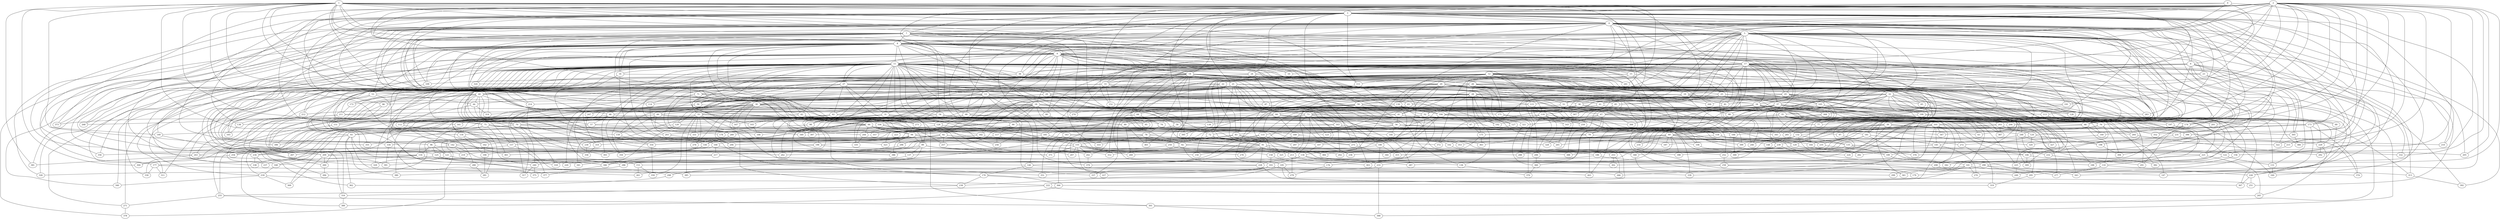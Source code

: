 strict graph "barabasi_albert_graph(400,3)" {
0;
1;
2;
3;
4;
5;
6;
7;
8;
9;
10;
11;
12;
13;
14;
15;
16;
17;
18;
19;
20;
21;
22;
23;
24;
25;
26;
27;
28;
29;
30;
31;
32;
33;
34;
35;
36;
37;
38;
39;
40;
41;
42;
43;
44;
45;
46;
47;
48;
49;
50;
51;
52;
53;
54;
55;
56;
57;
58;
59;
60;
61;
62;
63;
64;
65;
66;
67;
68;
69;
70;
71;
72;
73;
74;
75;
76;
77;
78;
79;
80;
81;
82;
83;
84;
85;
86;
87;
88;
89;
90;
91;
92;
93;
94;
95;
96;
97;
98;
99;
100;
101;
102;
103;
104;
105;
106;
107;
108;
109;
110;
111;
112;
113;
114;
115;
116;
117;
118;
119;
120;
121;
122;
123;
124;
125;
126;
127;
128;
129;
130;
131;
132;
133;
134;
135;
136;
137;
138;
139;
140;
141;
142;
143;
144;
145;
146;
147;
148;
149;
150;
151;
152;
153;
154;
155;
156;
157;
158;
159;
160;
161;
162;
163;
164;
165;
166;
167;
168;
169;
170;
171;
172;
173;
174;
175;
176;
177;
178;
179;
180;
181;
182;
183;
184;
185;
186;
187;
188;
189;
190;
191;
192;
193;
194;
195;
196;
197;
198;
199;
200;
201;
202;
203;
204;
205;
206;
207;
208;
209;
210;
211;
212;
213;
214;
215;
216;
217;
218;
219;
220;
221;
222;
223;
224;
225;
226;
227;
228;
229;
230;
231;
232;
233;
234;
235;
236;
237;
238;
239;
240;
241;
242;
243;
244;
245;
246;
247;
248;
249;
250;
251;
252;
253;
254;
255;
256;
257;
258;
259;
260;
261;
262;
263;
264;
265;
266;
267;
268;
269;
270;
271;
272;
273;
274;
275;
276;
277;
278;
279;
280;
281;
282;
283;
284;
285;
286;
287;
288;
289;
290;
291;
292;
293;
294;
295;
296;
297;
298;
299;
300;
301;
302;
303;
304;
305;
306;
307;
308;
309;
310;
311;
312;
313;
314;
315;
316;
317;
318;
319;
320;
321;
322;
323;
324;
325;
326;
327;
328;
329;
330;
331;
332;
333;
334;
335;
336;
337;
338;
339;
340;
341;
342;
343;
344;
345;
346;
347;
348;
349;
350;
351;
352;
353;
354;
355;
356;
357;
358;
359;
360;
361;
362;
363;
364;
365;
366;
367;
368;
369;
370;
371;
372;
373;
374;
375;
376;
377;
378;
379;
380;
381;
382;
383;
384;
385;
386;
387;
388;
389;
390;
391;
392;
393;
394;
395;
396;
397;
398;
399;
0 -- 152  [is_available=True, prob="0.17208995743"];
0 -- 249  [is_available=True, prob="1.0"];
0 -- 34  [is_available=True, prob="0.935982771564"];
0 -- 3  [is_available=True, prob="0.68753720788"];
0 -- 5  [is_available=True, prob="0.469074907214"];
1 -- 257  [is_available=True, prob="0.825281501872"];
1 -- 3  [is_available=True, prob="0.964023446404"];
1 -- 4  [is_available=True, prob="0.151910735328"];
1 -- 6  [is_available=True, prob="0.970297476714"];
1 -- 7  [is_available=True, prob="1.0"];
1 -- 9  [is_available=True, prob="1.0"];
1 -- 15  [is_available=True, prob="0.388757342548"];
1 -- 18  [is_available=True, prob="1.0"];
1 -- 26  [is_available=True, prob="0.755261844299"];
1 -- 40  [is_available=True, prob="0.265394388632"];
1 -- 299  [is_available=True, prob="0.649748412094"];
1 -- 304  [is_available=True, prob="0.978706444733"];
1 -- 52  [is_available=True, prob="0.84973217112"];
1 -- 381  [is_available=True, prob="0.914072211404"];
1 -- 180  [is_available=True, prob="0.868736164482"];
1 -- 59  [is_available=True, prob="1.0"];
1 -- 70  [is_available=True, prob="0.0477997224891"];
1 -- 207  [is_available=True, prob="1.0"];
1 -- 80  [is_available=True, prob="0.48717246477"];
1 -- 88  [is_available=True, prob="0.668817009219"];
1 -- 217  [is_available=True, prob="0.317453458623"];
1 -- 219  [is_available=True, prob="0.40671591428"];
1 -- 111  [is_available=True, prob="0.368855801979"];
1 -- 114  [is_available=True, prob="0.0705443802317"];
1 -- 119  [is_available=True, prob="0.701544459905"];
1 -- 125  [is_available=True, prob="1.0"];
2 -- 256  [is_available=True, prob="0.691596320354"];
2 -- 3  [is_available=True, prob="0.660692276899"];
2 -- 4  [is_available=True, prob="0.470320842229"];
2 -- 396  [is_available=True, prob="0.629539905592"];
2 -- 13  [is_available=True, prob="0.731176748746"];
2 -- 17  [is_available=True, prob="1.0"];
2 -- 19  [is_available=True, prob="0.563449587234"];
2 -- 20  [is_available=True, prob="0.187672977433"];
2 -- 21  [is_available=True, prob="1.0"];
2 -- 39  [is_available=True, prob="0.425112720272"];
2 -- 173  [is_available=True, prob="0.211323130149"];
2 -- 54  [is_available=True, prob="0.793128020472"];
2 -- 189  [is_available=True, prob="1.0"];
2 -- 191  [is_available=True, prob="0.0675018368518"];
2 -- 66  [is_available=True, prob="0.171865450602"];
2 -- 203  [is_available=True, prob="0.642770699478"];
2 -- 328  [is_available=True, prob="0.246286715702"];
2 -- 201  [is_available=True, prob="0.717233446888"];
2 -- 75  [is_available=True, prob="0.178870720098"];
2 -- 204  [is_available=True, prob="0.980512853981"];
2 -- 205  [is_available=True, prob="1.0"];
2 -- 141  [is_available=True, prob="0.242124990189"];
2 -- 376  [is_available=True, prob="1.0"];
2 -- 215  [is_available=True, prob="0.462058315965"];
2 -- 91  [is_available=True, prob="1.0"];
2 -- 273  [is_available=True, prob="0.379242785427"];
2 -- 105  [is_available=True, prob="0.453382903421"];
2 -- 366  [is_available=True, prob="0.102711930266"];
2 -- 115  [is_available=True, prob="0.175222261188"];
2 -- 372  [is_available=True, prob="0.879401652693"];
2 -- 332  [is_available=True, prob="0.304486998038"];
2 -- 149  [is_available=True, prob="0.276969929704"];
3 -- 4  [is_available=True, prob="0.964018926394"];
3 -- 5  [is_available=True, prob="0.0229429572669"];
3 -- 6  [is_available=True, prob="0.763442467481"];
3 -- 7  [is_available=True, prob="0.622898116423"];
3 -- 138  [is_available=True, prob="0.155858910391"];
3 -- 14  [is_available=True, prob="0.470030839446"];
3 -- 275  [is_available=True, prob="1.0"];
3 -- 24  [is_available=True, prob="0.00603071328026"];
3 -- 283  [is_available=True, prob="0.599034214433"];
3 -- 156  [is_available=True, prob="1.0"];
3 -- 30  [is_available=True, prob="0.745417835117"];
3 -- 33  [is_available=True, prob="1.0"];
3 -- 36  [is_available=True, prob="0.250398360441"];
3 -- 44  [is_available=True, prob="0.649717040825"];
3 -- 174  [is_available=True, prob="0.603401225356"];
3 -- 48  [is_available=True, prob="0.815599266402"];
3 -- 181  [is_available=True, prob="0.879560308331"];
3 -- 322  [is_available=True, prob="0.148781514113"];
3 -- 68  [is_available=True, prob="1.0"];
3 -- 71  [is_available=True, prob="0.864025828332"];
3 -- 77  [is_available=True, prob="1.0"];
3 -- 206  [is_available=True, prob="0.250694991021"];
3 -- 337  [is_available=True, prob="0.632416845096"];
3 -- 210  [is_available=True, prob="0.468073700453"];
3 -- 85  [is_available=True, prob="0.566729591605"];
3 -- 86  [is_available=True, prob="0.645570957737"];
3 -- 215  [is_available=True, prob="0.404523078998"];
3 -- 355  [is_available=True, prob="1.0"];
3 -- 101  [is_available=True, prob="1.0"];
3 -- 231  [is_available=True, prob="1.0"];
3 -- 234  [is_available=True, prob="0.303931036398"];
3 -- 111  [is_available=True, prob="0.0019483249901"];
3 -- 373  [is_available=True, prob="1.0"];
3 -- 122  [is_available=True, prob="1.0"];
3 -- 379  [is_available=True, prob="1.0"];
3 -- 124  [is_available=True, prob="0.343270913683"];
4 -- 5  [is_available=True, prob="1.0"];
4 -- 6  [is_available=True, prob="0.45306977473"];
4 -- 7  [is_available=True, prob="0.404887074194"];
4 -- 8  [is_available=True, prob="1.0"];
4 -- 392  [is_available=True, prob="1.0"];
4 -- 12  [is_available=True, prob="0.154785137861"];
4 -- 130  [is_available=True, prob="0.289855818444"];
4 -- 16  [is_available=True, prob="0.1007022747"];
4 -- 17  [is_available=True, prob="0.548123465031"];
4 -- 282  [is_available=True, prob="0.0525391954869"];
4 -- 36  [is_available=True, prob="1.0"];
4 -- 165  [is_available=True, prob="0.341040750873"];
4 -- 299  [is_available=True, prob="0.111682640977"];
4 -- 45  [is_available=True, prob="0.0779854279125"];
4 -- 177  [is_available=True, prob="0.62771442412"];
4 -- 306  [is_available=True, prob="0.625409109499"];
4 -- 185  [is_available=True, prob="0.718959698697"];
4 -- 391  [is_available=True, prob="0.657674291756"];
4 -- 326  [is_available=True, prob="0.503824749853"];
4 -- 199  [is_available=True, prob="0.433715668647"];
4 -- 268  [is_available=True, prob="0.866191823756"];
4 -- 258  [is_available=True, prob="1.0"];
4 -- 76  [is_available=True, prob="0.444161552583"];
4 -- 205  [is_available=True, prob="0.24771256624"];
4 -- 333  [is_available=True, prob="0.259157965881"];
4 -- 81  [is_available=True, prob="0.0674977080671"];
4 -- 214  [is_available=True, prob="0.181362837956"];
4 -- 343  [is_available=True, prob="0.953581515655"];
4 -- 292  [is_available=True, prob="1.0"];
4 -- 100  [is_available=True, prob="0.176908335629"];
4 -- 109  [is_available=True, prob="0.135894688537"];
4 -- 356  [is_available=True, prob="0.285408532465"];
4 -- 241  [is_available=True, prob="1.0"];
4 -- 243  [is_available=True, prob="1.0"];
4 -- 373  [is_available=True, prob="0.870216724449"];
4 -- 251  [is_available=True, prob="1.0"];
5 -- 8  [is_available=True, prob="1.0"];
5 -- 9  [is_available=True, prob="0.725066431155"];
5 -- 266  [is_available=True, prob="0.867822377808"];
5 -- 11  [is_available=True, prob="1.0"];
5 -- 12  [is_available=True, prob="0.289053848309"];
5 -- 15  [is_available=True, prob="1.0"];
5 -- 17  [is_available=True, prob="0.0966047500359"];
5 -- 307  [is_available=True, prob="0.479275854703"];
5 -- 23  [is_available=True, prob="0.411795713916"];
5 -- 27  [is_available=True, prob="0.972224541536"];
5 -- 32  [is_available=True, prob="1.0"];
5 -- 33  [is_available=True, prob="1.0"];
5 -- 35  [is_available=True, prob="0.39697621175"];
5 -- 164  [is_available=True, prob="1.0"];
5 -- 37  [is_available=True, prob="0.409556683556"];
5 -- 174  [is_available=True, prob="0.796246879579"];
5 -- 51  [is_available=True, prob="1.0"];
5 -- 61  [is_available=True, prob="0.352069589614"];
5 -- 160  [is_available=True, prob="1.0"];
5 -- 67  [is_available=True, prob="1.0"];
5 -- 80  [is_available=True, prob="0.975260578806"];
5 -- 82  [is_available=True, prob="0.0829893547696"];
5 -- 139  [is_available=True, prob="1.0"];
5 -- 214  [is_available=True, prob="0.247559742187"];
5 -- 224  [is_available=True, prob="1.0"];
5 -- 97  [is_available=True, prob="1.0"];
5 -- 101  [is_available=True, prob="0.48941223482"];
5 -- 231  [is_available=True, prob="0.757227287612"];
5 -- 210  [is_available=True, prob="0.55257215124"];
5 -- 253  [is_available=True, prob="0.280867636621"];
6 -- 352  [is_available=True, prob="0.843243950505"];
6 -- 198  [is_available=True, prob="0.780260533743"];
6 -- 10  [is_available=True, prob="1.0"];
6 -- 12  [is_available=True, prob="0.346510255069"];
6 -- 173  [is_available=True, prob="0.958257339804"];
6 -- 399  [is_available=True, prob="0.0898550538607"];
6 -- 242  [is_available=True, prob="1.0"];
6 -- 131  [is_available=True, prob="0.205676104489"];
6 -- 313  [is_available=True, prob="0.495691113925"];
6 -- 28  [is_available=True, prob="0.118249175744"];
7 -- 66  [is_available=True, prob="1.0"];
7 -- 357  [is_available=True, prob="1.0"];
7 -- 8  [is_available=True, prob="0.352400502995"];
7 -- 252  [is_available=True, prob="0.622108003613"];
7 -- 107  [is_available=True, prob="0.147896952316"];
7 -- 140  [is_available=True, prob="0.373868603214"];
7 -- 333  [is_available=True, prob="0.426514011092"];
7 -- 49  [is_available=True, prob="0.57842496189"];
7 -- 378  [is_available=True, prob="0.899708298269"];
7 -- 212  [is_available=True, prob="0.803657602981"];
7 -- 53  [is_available=True, prob="0.140433106638"];
7 -- 23  [is_available=True, prob="0.108414987718"];
7 -- 244  [is_available=True, prob="0.658239098464"];
7 -- 58  [is_available=True, prob="0.564689128713"];
7 -- 314  [is_available=True, prob="0.0130294759027"];
7 -- 60  [is_available=True, prob="0.827523130125"];
7 -- 253  [is_available=True, prob="0.750620898993"];
8 -- 385  [is_available=True, prob="1.0"];
8 -- 390  [is_available=True, prob="0.0445746919962"];
8 -- 9  [is_available=True, prob="0.514005561512"];
8 -- 10  [is_available=True, prob="0.314787090299"];
8 -- 11  [is_available=True, prob="0.925654808935"];
8 -- 268  [is_available=True, prob="0.150550156274"];
8 -- 14  [is_available=True, prob="0.153164022227"];
8 -- 16  [is_available=True, prob="1.0"];
8 -- 273  [is_available=True, prob="0.0195927647883"];
8 -- 274  [is_available=True, prob="0.687316661609"];
8 -- 19  [is_available=True, prob="0.0789473891703"];
8 -- 149  [is_available=True, prob="0.00798031696037"];
8 -- 22  [is_available=True, prob="0.393693811015"];
8 -- 28  [is_available=True, prob="0.0293884257323"];
8 -- 157  [is_available=True, prob="1.0"];
8 -- 32  [is_available=True, prob="0.201579012474"];
8 -- 170  [is_available=True, prob="0.0484656113015"];
8 -- 301  [is_available=True, prob="1.0"];
8 -- 308  [is_available=True, prob="0.221124684093"];
8 -- 53  [is_available=True, prob="0.753420894794"];
8 -- 54  [is_available=True, prob="1.0"];
8 -- 191  [is_available=True, prob="0.497566299473"];
8 -- 267  [is_available=True, prob="0.568017579494"];
8 -- 324  [is_available=True, prob="0.418702575779"];
8 -- 77  [is_available=True, prob="1.0"];
8 -- 79  [is_available=True, prob="0.321533549464"];
8 -- 340  [is_available=True, prob="1.0"];
8 -- 216  [is_available=True, prob="0.717562300092"];
8 -- 224  [is_available=True, prob="0.77824971713"];
8 -- 362  [is_available=True, prob="0.639695794685"];
8 -- 109  [is_available=True, prob="0.051401431944"];
8 -- 381  [is_available=True, prob="0.536898109927"];
8 -- 247  [is_available=True, prob="0.166731670175"];
8 -- 376  [is_available=True, prob="1.0"];
8 -- 42  [is_available=True, prob="0.00865537259474"];
9 -- 388  [is_available=True, prob="0.0700501808599"];
9 -- 10  [is_available=True, prob="1.0"];
9 -- 11  [is_available=True, prob="1.0"];
9 -- 13  [is_available=True, prob="1.0"];
9 -- 14  [is_available=True, prob="0.842792306755"];
9 -- 15  [is_available=True, prob="0.127609277227"];
9 -- 18  [is_available=True, prob="0.965937666546"];
9 -- 21  [is_available=True, prob="0.421285471522"];
9 -- 196  [is_available=True, prob="1.0"];
9 -- 161  [is_available=True, prob="0.163070301417"];
9 -- 38  [is_available=True, prob="0.935136140354"];
9 -- 42  [is_available=True, prob="0.107411773825"];
9 -- 45  [is_available=True, prob="0.465412228772"];
9 -- 46  [is_available=True, prob="0.961909382055"];
9 -- 177  [is_available=True, prob="0.249385361819"];
9 -- 192  [is_available=True, prob="1.0"];
9 -- 324  [is_available=True, prob="0.341608097852"];
9 -- 326  [is_available=True, prob="0.393031435513"];
9 -- 81  [is_available=True, prob="0.705076192485"];
9 -- 338  [is_available=True, prob="0.957150159689"];
9 -- 356  [is_available=True, prob="0.927429265038"];
9 -- 103  [is_available=True, prob="0.898966752641"];
9 -- 370  [is_available=True, prob="0.53989752698"];
11 -- 311  [is_available=True, prob="1.0"];
11 -- 130  [is_available=True, prob="0.667168383524"];
11 -- 260  [is_available=True, prob="1.0"];
11 -- 395  [is_available=True, prob="0.65663627536"];
11 -- 13  [is_available=True, prob="1.0"];
11 -- 142  [is_available=True, prob="0.0709228878527"];
11 -- 271  [is_available=True, prob="0.246000107685"];
11 -- 16  [is_available=True, prob="0.0200115360262"];
11 -- 350  [is_available=True, prob="0.0213671582778"];
11 -- 154  [is_available=True, prob="0.9330384671"];
11 -- 151  [is_available=True, prob="0.864319467596"];
11 -- 24  [is_available=True, prob="0.432196091775"];
11 -- 25  [is_available=True, prob="1.0"];
11 -- 26  [is_available=True, prob="0.0681727002381"];
11 -- 27  [is_available=True, prob="0.868476791398"];
11 -- 284  [is_available=True, prob="0.617741639216"];
11 -- 29  [is_available=True, prob="1.0"];
11 -- 31  [is_available=True, prob="0.171085901644"];
11 -- 155  [is_available=True, prob="0.162435795619"];
11 -- 36  [is_available=True, prob="1.0"];
11 -- 165  [is_available=True, prob="0.814923826918"];
11 -- 166  [is_available=True, prob="0.774460798689"];
11 -- 167  [is_available=True, prob="0.757854562573"];
11 -- 40  [is_available=True, prob="0.0240266673712"];
11 -- 172  [is_available=True, prob="0.972576396842"];
11 -- 301  [is_available=True, prob="0.288101813495"];
11 -- 303  [is_available=True, prob="0.863144243548"];
11 -- 48  [is_available=True, prob="0.406578104252"];
11 -- 50  [is_available=True, prob="1.0"];
11 -- 181  [is_available=True, prob="0.785902393377"];
11 -- 137  [is_available=True, prob="1.0"];
11 -- 56  [is_available=True, prob="0.478082946151"];
11 -- 186  [is_available=True, prob="1.0"];
11 -- 330  [is_available=True, prob="0.632805339096"];
11 -- 67  [is_available=True, prob="1.0"];
11 -- 68  [is_available=True, prob="0.478551770427"];
11 -- 69  [is_available=True, prob="1.0"];
11 -- 200  [is_available=True, prob="0.0633944418482"];
11 -- 74  [is_available=True, prob="0.594582347041"];
11 -- 75  [is_available=True, prob="0.32445438944"];
11 -- 354  [is_available=True, prob="1.0"];
11 -- 334  [is_available=True, prob="0.0459848472881"];
11 -- 397  [is_available=True, prob="0.452079966772"];
11 -- 340  [is_available=True, prob="0.474932225039"];
11 -- 87  [is_available=True, prob="0.80720041768"];
11 -- 90  [is_available=True, prob="0.342047037517"];
11 -- 94  [is_available=True, prob="0.617235967523"];
11 -- 293  [is_available=True, prob="1.0"];
11 -- 96  [is_available=True, prob="1.0"];
11 -- 226  [is_available=True, prob="0.230263806071"];
11 -- 368  [is_available=True, prob="0.0528860035147"];
11 -- 113  [is_available=True, prob="1.0"];
11 -- 115  [is_available=True, prob="0.949042209497"];
11 -- 116  [is_available=True, prob="0.939985259256"];
11 -- 117  [is_available=True, prob="1.0"];
11 -- 246  [is_available=True, prob="0.566877940153"];
11 -- 241  [is_available=True, prob="0.991780907361"];
11 -- 218  [is_available=True, prob="0.280266217033"];
12 -- 130  [is_available=True, prob="0.690454868359"];
12 -- 394  [is_available=True, prob="0.490290830268"];
12 -- 395  [is_available=True, prob="0.29764679263"];
12 -- 19  [is_available=True, prob="1.0"];
12 -- 20  [is_available=True, prob="0.426860305146"];
12 -- 22  [is_available=True, prob="1.0"];
12 -- 171  [is_available=True, prob="0.0374999759953"];
12 -- 62  [is_available=True, prob="0.58884035217"];
12 -- 193  [is_available=True, prob="0.508099316042"];
12 -- 324  [is_available=True, prob="0.764929290683"];
12 -- 327  [is_available=True, prob="1.0"];
12 -- 213  [is_available=True, prob="0.275343203305"];
12 -- 216  [is_available=True, prob="1.0"];
12 -- 91  [is_available=True, prob="0.838232561675"];
12 -- 105  [is_available=True, prob="0.0533375706989"];
12 -- 106  [is_available=True, prob="0.648064524051"];
12 -- 109  [is_available=True, prob="1.0"];
12 -- 238  [is_available=True, prob="0.111621957041"];
12 -- 111  [is_available=True, prob="0.57729568943"];
12 -- 241  [is_available=True, prob="0.474898951806"];
12 -- 119  [is_available=True, prob="0.890245557261"];
13 -- 160  [is_available=True, prob="1.0"];
13 -- 357  [is_available=True, prob="0.929564756152"];
13 -- 98  [is_available=True, prob="0.774193006137"];
13 -- 146  [is_available=True, prob="0.214200852404"];
13 -- 103  [is_available=True, prob="1.0"];
13 -- 18  [is_available=True, prob="0.665716160488"];
13 -- 317  [is_available=True, prob="0.728599119871"];
13 -- 50  [is_available=True, prob="0.821372500731"];
13 -- 87  [is_available=True, prob="1.0"];
13 -- 122  [is_available=True, prob="0.330428002286"];
13 -- 252  [is_available=True, prob="0.559636914092"];
13 -- 183  [is_available=True, prob="1.0"];
13 -- 351  [is_available=True, prob="0.501114744459"];
14 -- 399  [is_available=True, prob="1.0"];
14 -- 144  [is_available=True, prob="0.333489695074"];
14 -- 20  [is_available=True, prob="0.281860293692"];
14 -- 21  [is_available=True, prob="1.0"];
14 -- 31  [is_available=True, prob="1.0"];
14 -- 33  [is_available=True, prob="0.7530037221"];
14 -- 35  [is_available=True, prob="0.431022766425"];
14 -- 37  [is_available=True, prob="0.229981352914"];
14 -- 298  [is_available=True, prob="0.56911014698"];
14 -- 43  [is_available=True, prob="0.820475603721"];
14 -- 44  [is_available=True, prob="0.211679681926"];
14 -- 55  [is_available=True, prob="0.623408642897"];
14 -- 194  [is_available=True, prob="1.0"];
14 -- 69  [is_available=True, prob="0.390495256292"];
14 -- 71  [is_available=True, prob="0.579413331414"];
14 -- 74  [is_available=True, prob="0.750555574704"];
14 -- 203  [is_available=True, prob="0.750880991503"];
14 -- 76  [is_available=True, prob="1.0"];
14 -- 212  [is_available=True, prob="0.878290155749"];
14 -- 95  [is_available=True, prob="0.70768195864"];
14 -- 113  [is_available=True, prob="0.178339280611"];
14 -- 250  [is_available=True, prob="0.869988814844"];
14 -- 127  [is_available=True, prob="1.0"];
15 -- 128  [is_available=True, prob="0.461068286697"];
15 -- 263  [is_available=True, prob="0.919190635015"];
15 -- 175  [is_available=True, prob="0.836250889324"];
15 -- 179  [is_available=True, prob="0.899837100075"];
15 -- 372  [is_available=True, prob="1.0"];
15 -- 22  [is_available=True, prob="0.454033356293"];
15 -- 217  [is_available=True, prob="0.469074639131"];
16 -- 100  [is_available=True, prob="0.696761439684"];
16 -- 336  [is_available=True, prob="0.525662048511"];
16 -- 26  [is_available=True, prob="0.571816298575"];
17 -- 392  [is_available=True, prob="0.964101188516"];
17 -- 138  [is_available=True, prob="0.967219052037"];
17 -- 148  [is_available=True, prob="0.0464836900936"];
17 -- 23  [is_available=True, prob="1.0"];
17 -- 24  [is_available=True, prob="0.924628445318"];
17 -- 25  [is_available=True, prob="1.0"];
17 -- 283  [is_available=True, prob="1.0"];
17 -- 289  [is_available=True, prob="0.0178754442127"];
17 -- 34  [is_available=True, prob="0.0367979748691"];
17 -- 155  [is_available=True, prob="0.588202731534"];
17 -- 37  [is_available=True, prob="0.281405211111"];
17 -- 39  [is_available=True, prob="1.0"];
17 -- 40  [is_available=True, prob="0.26871552548"];
17 -- 41  [is_available=True, prob="1.0"];
17 -- 46  [is_available=True, prob="0.585317457429"];
17 -- 47  [is_available=True, prob="0.360642828027"];
17 -- 305  [is_available=True, prob="0.116852516086"];
17 -- 310  [is_available=True, prob="0.0152445035231"];
17 -- 312  [is_available=True, prob="0.512545789174"];
17 -- 64  [is_available=True, prob="0.834764635415"];
17 -- 65  [is_available=True, prob="0.599215730754"];
17 -- 72  [is_available=True, prob="1.0"];
17 -- 332  [is_available=True, prob="1.0"];
17 -- 339  [is_available=True, prob="0.630300760779"];
17 -- 350  [is_available=True, prob="0.945174503193"];
17 -- 363  [is_available=True, prob="0.954169681511"];
17 -- 114  [is_available=True, prob="1.0"];
18 -- 327  [is_available=True, prob="1.0"];
18 -- 282  [is_available=True, prob="0.578193001854"];
18 -- 68  [is_available=True, prob="0.512682005318"];
18 -- 262  [is_available=True, prob="0.201544153448"];
18 -- 321  [is_available=True, prob="1.0"];
18 -- 339  [is_available=True, prob="0.0388994004836"];
18 -- 183  [is_available=True, prob="0.163628661294"];
18 -- 386  [is_available=True, prob="1.0"];
18 -- 47  [is_available=True, prob="0.729884153237"];
18 -- 80  [is_available=True, prob="0.123287681609"];
18 -- 147  [is_available=True, prob="1.0"];
18 -- 118  [is_available=True, prob="0.583892766074"];
18 -- 55  [is_available=True, prob="1.0"];
18 -- 58  [is_available=True, prob="0.36955037596"];
18 -- 335  [is_available=True, prob="0.0900434992402"];
18 -- 90  [is_available=True, prob="1.0"];
18 -- 62  [is_available=True, prob="1.0"];
18 -- 247  [is_available=True, prob="1.0"];
19 -- 246  [is_available=True, prob="1.0"];
19 -- 38  [is_available=True, prob="0.312506424562"];
19 -- 172  [is_available=True, prob="0.537105034295"];
19 -- 290  [is_available=True, prob="0.945011870898"];
19 -- 78  [is_available=True, prob="1.0"];
19 -- 81  [is_available=True, prob="1.0"];
19 -- 51  [is_available=True, prob="0.970478643591"];
19 -- 182  [is_available=True, prob="0.768183075904"];
19 -- 201  [is_available=True, prob="0.0748907387292"];
19 -- 191  [is_available=True, prob="0.242530935188"];
20 -- 371  [is_available=True, prob="0.89095505393"];
20 -- 25  [is_available=True, prob="1.0"];
20 -- 156  [is_available=True, prob="0.915170954171"];
20 -- 30  [is_available=True, prob="1.0"];
20 -- 295  [is_available=True, prob="0.945785961437"];
20 -- 41  [is_available=True, prob="0.142673160641"];
20 -- 51  [is_available=True, prob="0.787022052701"];
20 -- 53  [is_available=True, prob="1.0"];
20 -- 184  [is_available=True, prob="1.0"];
20 -- 188  [is_available=True, prob="0.625802968781"];
20 -- 317  [is_available=True, prob="1.0"];
20 -- 197  [is_available=True, prob="1.0"];
20 -- 200  [is_available=True, prob="0.318618364455"];
20 -- 79  [is_available=True, prob="1.0"];
20 -- 82  [is_available=True, prob="0.736341806673"];
20 -- 87  [is_available=True, prob="0.433945453791"];
20 -- 243  [is_available=True, prob="0.235247626306"];
20 -- 123  [is_available=True, prob="0.041748548148"];
20 -- 127  [is_available=True, prob="1.0"];
21 -- 65  [is_available=True, prob="0.354775467118"];
21 -- 163  [is_available=True, prob="0.493132066172"];
21 -- 259  [is_available=True, prob="0.448718727249"];
21 -- 150  [is_available=True, prob="1.0"];
21 -- 225  [is_available=True, prob="0.466733696615"];
21 -- 168  [is_available=True, prob="1.0"];
21 -- 335  [is_available=True, prob="0.229551299979"];
21 -- 112  [is_available=True, prob="0.599058136818"];
21 -- 232  [is_available=True, prob="0.518012042019"];
21 -- 50  [is_available=True, prob="0.606762863715"];
21 -- 83  [is_available=True, prob="1.0"];
21 -- 84  [is_available=True, prob="0.857689274504"];
21 -- 118  [is_available=True, prob="0.324933082143"];
21 -- 73  [is_available=True, prob="0.307144475968"];
21 -- 29  [is_available=True, prob="0.134309056195"];
21 -- 182  [is_available=True, prob="0.52508271512"];
22 -- 32  [is_available=True, prob="0.788128856887"];
22 -- 107  [is_available=True, prob="1.0"];
22 -- 337  [is_available=True, prob="0.888080320813"];
22 -- 83  [is_available=True, prob="0.845168715701"];
22 -- 311  [is_available=True, prob="0.888626719416"];
23 -- 322  [is_available=True, prob="0.746431836349"];
23 -- 305  [is_available=True, prob="0.950506108593"];
23 -- 170  [is_available=True, prob="0.779375755566"];
24 -- 136  [is_available=True, prob="0.542241613015"];
24 -- 361  [is_available=True, prob="0.375038749592"];
24 -- 236  [is_available=True, prob="1.0"];
24 -- 271  [is_available=True, prob="0.983631870873"];
24 -- 179  [is_available=True, prob="0.0134712554972"];
24 -- 27  [is_available=True, prob="1.0"];
24 -- 60  [is_available=True, prob="1.0"];
25 -- 285  [is_available=True, prob="0.433117825336"];
25 -- 147  [is_available=True, prob="1.0"];
25 -- 85  [is_available=True, prob="0.240348732469"];
25 -- 59  [is_available=True, prob="1.0"];
25 -- 221  [is_available=True, prob="0.55343254931"];
25 -- 158  [is_available=True, prob="0.37599559109"];
26 -- 64  [is_available=True, prob="1.0"];
26 -- 148  [is_available=True, prob="0.9209683523"];
26 -- 131  [is_available=True, prob="0.2480722164"];
26 -- 71  [is_available=True, prob="0.0700286525308"];
26 -- 128  [is_available=True, prob="0.0525655867093"];
26 -- 366  [is_available=True, prob="0.503323119412"];
26 -- 304  [is_available=True, prob="1.0"];
26 -- 84  [is_available=True, prob="0.641535260011"];
26 -- 171  [is_available=True, prob="0.103868296693"];
26 -- 121  [is_available=True, prob="1.0"];
26 -- 28  [is_available=True, prob="0.998776054737"];
26 -- 309  [is_available=True, prob="1.0"];
27 -- 43  [is_available=True, prob="0.64822970769"];
27 -- 72  [is_available=True, prob="0.337150785399"];
27 -- 387  [is_available=True, prob="0.977517838792"];
27 -- 142  [is_available=True, prob="0.830370998512"];
27 -- 93  [is_available=True, prob="0.962725690104"];
27 -- 120  [is_available=True, prob="1.0"];
27 -- 99  [is_available=True, prob="1.0"];
27 -- 86  [is_available=True, prob="0.522427715712"];
27 -- 55  [is_available=True, prob="0.771830783853"];
27 -- 29  [is_available=True, prob="0.672392836662"];
27 -- 62  [is_available=True, prob="0.363561711584"];
27 -- 31  [is_available=True, prob="0.0560885368205"];
28 -- 192  [is_available=True, prob="1.0"];
28 -- 214  [is_available=True, prob="1.0"];
28 -- 34  [is_available=True, prob="0.515302171142"];
28 -- 133  [is_available=True, prob="0.180684841438"];
28 -- 105  [is_available=True, prob="0.484909033179"];
28 -- 43  [is_available=True, prob="0.871405426576"];
28 -- 236  [is_available=True, prob="1.0"];
28 -- 112  [is_available=True, prob="0.756564134257"];
28 -- 136  [is_available=True, prob="1.0"];
28 -- 115  [is_available=True, prob="0.478896454492"];
28 -- 52  [is_available=True, prob="0.72593168828"];
28 -- 85  [is_available=True, prob="0.0886231073523"];
28 -- 86  [is_available=True, prob="0.492553834291"];
28 -- 151  [is_available=True, prob="0.323979066873"];
28 -- 120  [is_available=True, prob="0.737521819134"];
28 -- 233  [is_available=True, prob="0.539488401147"];
28 -- 265  [is_available=True, prob="0.230555785174"];
28 -- 248  [is_available=True, prob="1.0"];
29 -- 288  [is_available=True, prob="0.206835358102"];
29 -- 297  [is_available=True, prob="1.0"];
29 -- 306  [is_available=True, prob="0.862860013728"];
29 -- 114  [is_available=True, prob="1.0"];
29 -- 30  [is_available=True, prob="0.959920506306"];
30 -- 294  [is_available=True, prob="0.0971967582943"];
30 -- 276  [is_available=True, prob="0.912615233041"];
30 -- 167  [is_available=True, prob="0.358531777594"];
30 -- 264  [is_available=True, prob="0.43021161274"];
30 -- 41  [is_available=True, prob="0.0661147558418"];
30 -- 42  [is_available=True, prob="1.0"];
30 -- 108  [is_available=True, prob="1.0"];
30 -- 397  [is_available=True, prob="1.0"];
30 -- 54  [is_available=True, prob="0.0801224815581"];
30 -- 329  [is_available=True, prob="0.490053959143"];
30 -- 212  [is_available=True, prob="1.0"];
30 -- 314  [is_available=True, prob="0.616526686868"];
30 -- 255  [is_available=True, prob="1.0"];
31 -- 256  [is_available=True, prob="0.498273867093"];
31 -- 139  [is_available=True, prob="0.140256016486"];
31 -- 102  [is_available=True, prob="0.14736452376"];
31 -- 280  [is_available=True, prob="1.0"];
31 -- 254  [is_available=True, prob="0.173442240348"];
32 -- 97  [is_available=True, prob="0.95329504588"];
32 -- 98  [is_available=True, prob="0.548757231532"];
32 -- 132  [is_available=True, prob="0.129249902109"];
32 -- 38  [is_available=True, prob="0.112430329759"];
32 -- 199  [is_available=True, prob="1.0"];
32 -- 220  [is_available=True, prob="1.0"];
32 -- 140  [is_available=True, prob="1.0"];
32 -- 239  [is_available=True, prob="0.313635808368"];
32 -- 49  [is_available=True, prob="0.820614228554"];
32 -- 343  [is_available=True, prob="0.350289327923"];
32 -- 348  [is_available=True, prob="0.415572721174"];
32 -- 367  [is_available=True, prob="0.588988136299"];
32 -- 200  [is_available=True, prob="1.0"];
32 -- 102  [is_available=True, prob="0.822511538476"];
32 -- 254  [is_available=True, prob="0.410297248196"];
33 -- 172  [is_available=True, prob="0.836903910477"];
33 -- 45  [is_available=True, prob="0.648123437648"];
33 -- 152  [is_available=True, prob="1.0"];
33 -- 274  [is_available=True, prob="0.829353627271"];
33 -- 56  [is_available=True, prob="1.0"];
33 -- 153  [is_available=True, prob="0.83062392199"];
33 -- 157  [is_available=True, prob="0.983265919417"];
34 -- 194  [is_available=True, prob="0.399539064495"];
34 -- 35  [is_available=True, prob="1.0"];
34 -- 229  [is_available=True, prob="0.532300669055"];
34 -- 169  [is_available=True, prob="0.0860112107478"];
34 -- 141  [is_available=True, prob="0.33111512164"];
34 -- 47  [is_available=True, prob="1.0"];
34 -- 308  [is_available=True, prob="1.0"];
34 -- 117  [is_available=True, prob="0.631662006681"];
34 -- 345  [is_available=True, prob="0.939422586394"];
34 -- 57  [is_available=True, prob="0.00420627502914"];
35 -- 260  [is_available=True, prob="1.0"];
35 -- 39  [is_available=True, prob="0.186364784382"];
35 -- 204  [is_available=True, prob="1.0"];
35 -- 277  [is_available=True, prob="1.0"];
35 -- 76  [is_available=True, prob="0.580994448542"];
35 -- 46  [is_available=True, prob="0.779761723256"];
35 -- 369  [is_available=True, prob="0.805915251952"];
35 -- 151  [is_available=True, prob="0.241244648233"];
35 -- 120  [is_available=True, prob="0.0376196547048"];
35 -- 58  [is_available=True, prob="0.599075321342"];
35 -- 63  [is_available=True, prob="0.993610891485"];
36 -- 88  [is_available=True, prob="0.914915036254"];
36 -- 209  [is_available=True, prob="0.841142322004"];
37 -- 128  [is_available=True, prob="0.623219477567"];
37 -- 229  [is_available=True, prob="0.512024249309"];
37 -- 240  [is_available=True, prob="0.309692895136"];
37 -- 387  [is_available=True, prob="0.479809718033"];
37 -- 247  [is_available=True, prob="0.682055441332"];
37 -- 88  [is_available=True, prob="0.245294619079"];
37 -- 186  [is_available=True, prob="0.0852725455801"];
37 -- 60  [is_available=True, prob="0.789318294931"];
37 -- 63  [is_available=True, prob="0.461256424787"];
38 -- 129  [is_available=True, prob="0.776242707351"];
38 -- 211  [is_available=True, prob="0.121249338475"];
38 -- 264  [is_available=True, prob="1.0"];
38 -- 52  [is_available=True, prob="0.279852101541"];
38 -- 73  [is_available=True, prob="0.854566057537"];
39 -- 195  [is_available=True, prob="0.145999928287"];
39 -- 396  [is_available=True, prob="0.226859089909"];
39 -- 144  [is_available=True, prob="0.110669576365"];
39 -- 83  [is_available=True, prob="0.480691949583"];
39 -- 184  [is_available=True, prob="0.654805799868"];
39 -- 124  [is_available=True, prob="0.873812819015"];
39 -- 248  [is_available=True, prob="1.0"];
40 -- 358  [is_available=True, prob="0.634381514679"];
40 -- 70  [is_available=True, prob="0.786851993452"];
40 -- 209  [is_available=True, prob="1.0"];
40 -- 104  [is_available=True, prob="0.202514365728"];
40 -- 44  [is_available=True, prob="0.282112538538"];
40 -- 289  [is_available=True, prob="0.0441582143598"];
40 -- 57  [is_available=True, prob="0.994360093439"];
40 -- 316  [is_available=True, prob="0.893348600143"];
40 -- 61  [is_available=True, prob="0.411102702132"];
41 -- 161  [is_available=True, prob="1.0"];
41 -- 306  [is_available=True, prob="0.967688545386"];
41 -- 56  [is_available=True, prob="1.0"];
42 -- 66  [is_available=True, prob="0.0462218986557"];
42 -- 75  [is_available=True, prob="0.508079256769"];
42 -- 302  [is_available=True, prob="0.827025292835"];
42 -- 112  [is_available=True, prob="0.00908055992213"];
42 -- 168  [is_available=True, prob="0.633920088827"];
42 -- 126  [is_available=True, prob="1.0"];
42 -- 92  [is_available=True, prob="0.142209298199"];
43 -- 48  [is_available=True, prob="0.116714581721"];
43 -- 396  [is_available=True, prob="0.403503000829"];
44 -- 390  [is_available=True, prob="0.656760949833"];
44 -- 262  [is_available=True, prob="0.281688810063"];
44 -- 314  [is_available=True, prob="0.591720127141"];
45 -- 65  [is_available=True, prob="1.0"];
45 -- 133  [is_available=True, prob="0.118141058545"];
45 -- 225  [is_available=True, prob="0.300538297146"];
45 -- 110  [is_available=True, prob="0.953897492992"];
45 -- 152  [is_available=True, prob="0.854710447409"];
45 -- 164  [is_available=True, prob="0.667276900277"];
45 -- 59  [is_available=True, prob="0.129391562062"];
45 -- 61  [is_available=True, prob="0.528526312234"];
46 -- 49  [is_available=True, prob="0.206256703901"];
46 -- 140  [is_available=True, prob="0.527863195729"];
46 -- 110  [is_available=True, prob="0.580148550853"];
46 -- 183  [is_available=True, prob="1.0"];
47 -- 360  [is_available=True, prob="0.589018792836"];
47 -- 388  [is_available=True, prob="0.715967158718"];
47 -- 69  [is_available=True, prob="0.31932876065"];
47 -- 232  [is_available=True, prob="0.334238931819"];
47 -- 143  [is_available=True, prob="1.0"];
47 -- 89  [is_available=True, prob="0.599965440661"];
48 -- 196  [is_available=True, prob="1.0"];
48 -- 389  [is_available=True, prob="1.0"];
48 -- 70  [is_available=True, prob="0.750145153996"];
48 -- 393  [is_available=True, prob="0.62112871378"];
48 -- 57  [is_available=True, prob="0.0830407647625"];
48 -- 95  [is_available=True, prob="0.638653414799"];
49 -- 353  [is_available=True, prob="0.748977143635"];
49 -- 355  [is_available=True, prob="0.639365854274"];
49 -- 229  [is_available=True, prob="0.700818765269"];
49 -- 265  [is_available=True, prob="0.0342937060562"];
49 -- 399  [is_available=True, prob="1.0"];
49 -- 210  [is_available=True, prob="1.0"];
49 -- 398  [is_available=True, prob="1.0"];
49 -- 216  [is_available=True, prob="1.0"];
49 -- 153  [is_available=True, prob="0.0190508546909"];
49 -- 187  [is_available=True, prob="0.924900936206"];
50 -- 393  [is_available=True, prob="1.0"];
50 -- 283  [is_available=True, prob="0.615396616251"];
50 -- 255  [is_available=True, prob="0.278883951429"];
51 -- 154  [is_available=True, prob="1.0"];
51 -- 173  [is_available=True, prob="0.521895545156"];
52 -- 197  [is_available=True, prob="1.0"];
52 -- 180  [is_available=True, prob="0.145388877067"];
52 -- 89  [is_available=True, prob="1.0"];
53 -- 230  [is_available=True, prob="0.169866735632"];
53 -- 237  [is_available=True, prob="0.0942307455584"];
53 -- 211  [is_available=True, prob="1.0"];
54 -- 353  [is_available=True, prob="0.274556672421"];
54 -- 163  [is_available=True, prob="0.732140015964"];
54 -- 98  [is_available=True, prob="0.235072484716"];
54 -- 237  [is_available=True, prob="0.349701330607"];
54 -- 208  [is_available=True, prob="1.0"];
54 -- 178  [is_available=True, prob="0.0300821193387"];
54 -- 90  [is_available=True, prob="1.0"];
55 -- 385  [is_available=True, prob="1.0"];
55 -- 67  [is_available=True, prob="0.775923761368"];
55 -- 228  [is_available=True, prob="0.886965452236"];
55 -- 359  [is_available=True, prob="0.997435062525"];
55 -- 138  [is_available=True, prob="0.159896811838"];
55 -- 235  [is_available=True, prob="1.0"];
55 -- 273  [is_available=True, prob="0.726516879389"];
55 -- 323  [is_available=True, prob="0.358577716601"];
55 -- 276  [is_available=True, prob="1.0"];
55 -- 341  [is_available=True, prob="0.882075383643"];
55 -- 331  [is_available=True, prob="1.0"];
56 -- 72  [is_available=True, prob="0.452873620237"];
56 -- 79  [is_available=True, prob="1.0"];
56 -- 144  [is_available=True, prob="0.839368150814"];
56 -- 296  [is_available=True, prob="0.669297924917"];
56 -- 347  [is_available=True, prob="0.726088610945"];
56 -- 63  [is_available=True, prob="0.511222540401"];
57 -- 123  [is_available=True, prob="0.873308545028"];
57 -- 380  [is_available=True, prob="0.000366197375041"];
58 -- 289  [is_available=True, prob="0.722325741319"];
58 -- 357  [is_available=True, prob="0.414456435279"];
58 -- 365  [is_available=True, prob="0.839764789637"];
58 -- 145  [is_available=True, prob="0.0706992063814"];
58 -- 285  [is_available=True, prob="0.363045082263"];
59 -- 64  [is_available=True, prob="0.701608547167"];
59 -- 323  [is_available=True, prob="1.0"];
59 -- 104  [is_available=True, prob="0.788916214081"];
59 -- 73  [is_available=True, prob="0.0517710618265"];
59 -- 171  [is_available=True, prob="0.637347542607"];
59 -- 108  [is_available=True, prob="0.624103882975"];
59 -- 176  [is_available=True, prob="0.169207664347"];
59 -- 352  [is_available=True, prob="0.0348591624058"];
59 -- 307  [is_available=True, prob="0.000555413546391"];
59 -- 92  [is_available=True, prob="0.738971478716"];
59 -- 223  [is_available=True, prob="0.274270873204"];
60 -- 104  [is_available=True, prob="0.322533990029"];
60 -- 106  [is_available=True, prob="0.143277445952"];
60 -- 331  [is_available=True, prob="1.0"];
60 -- 218  [is_available=True, prob="0.388596859095"];
60 -- 159  [is_available=True, prob="0.974271677514"];
60 -- 234  [is_available=True, prob="0.491883794914"];
60 -- 127  [is_available=True, prob="1.0"];
61 -- 274  [is_available=True, prob="0.0712025098036"];
61 -- 308  [is_available=True, prob="0.958808003478"];
62 -- 103  [is_available=True, prob="1.0"];
62 -- 167  [is_available=True, prob="1.0"];
62 -- 78  [is_available=True, prob="0.374991036456"];
62 -- 93  [is_available=True, prob="0.976990858914"];
64 -- 354  [is_available=True, prob="0.471364681818"];
64 -- 74  [is_available=True, prob="0.262974707881"];
64 -- 185  [is_available=True, prob="0.41472195407"];
64 -- 95  [is_available=True, prob="0.437877669342"];
65 -- 129  [is_available=True, prob="0.709227575855"];
66 -- 99  [is_available=True, prob="0.0796922255897"];
66 -- 166  [is_available=True, prob="1.0"];
66 -- 231  [is_available=True, prob="0.499993593516"];
66 -- 82  [is_available=True, prob="0.669818197738"];
66 -- 244  [is_available=True, prob="1.0"];
66 -- 181  [is_available=True, prob="0.976042555966"];
66 -- 154  [is_available=True, prob="0.259518950861"];
66 -- 94  [is_available=True, prob="0.286705636749"];
67 -- 175  [is_available=True, prob="0.0515289934157"];
67 -- 118  [is_available=True, prob="0.0336650418103"];
68 -- 178  [is_available=True, prob="0.724445223094"];
68 -- 89  [is_available=True, prob="1.0"];
68 -- 124  [is_available=True, prob="1.0"];
68 -- 126  [is_available=True, prob="1.0"];
69 -- 270  [is_available=True, prob="0.0598965790631"];
70 -- 97  [is_available=True, prob="0.614947606289"];
70 -- 240  [is_available=True, prob="0.748774704352"];
70 -- 338  [is_available=True, prob="1.0"];
70 -- 150  [is_available=True, prob="0.345139722886"];
71 -- 349  [is_available=True, prob="0.908579828961"];
71 -- 126  [is_available=True, prob="1.0"];
71 -- 383  [is_available=True, prob="0.274107590307"];
72 -- 102  [is_available=True, prob="0.191677999587"];
72 -- 207  [is_available=True, prob="0.625858494152"];
72 -- 155  [is_available=True, prob="0.0665597186557"];
72 -- 180  [is_available=True, prob="0.533117844031"];
72 -- 91  [is_available=True, prob="0.367643000144"];
73 -- 230  [is_available=True, prob="1.0"];
73 -- 77  [is_available=True, prob="1.0"];
73 -- 334  [is_available=True, prob="0.946366442669"];
73 -- 275  [is_available=True, prob="0.988220672719"];
73 -- 278  [is_available=True, prob="0.540607383435"];
73 -- 184  [is_available=True, prob="1.0"];
73 -- 315  [is_available=True, prob="0.485135305914"];
73 -- 123  [is_available=True, prob="1.0"];
73 -- 94  [is_available=True, prob="0.49258831015"];
73 -- 325  [is_available=True, prob="0.129765019773"];
74 -- 78  [is_available=True, prob="0.0103632091894"];
75 -- 96  [is_available=True, prob="0.514593613834"];
75 -- 178  [is_available=True, prob="0.231522427906"];
75 -- 345  [is_available=True, prob="0.176626862972"];
75 -- 383  [is_available=True, prob="0.727247063618"];
75 -- 93  [is_available=True, prob="0.255046499065"];
75 -- 159  [is_available=True, prob="0.978944215171"];
76 -- 320  [is_available=True, prob="0.807249079793"];
76 -- 394  [is_available=True, prob="0.33572787945"];
76 -- 175  [is_available=True, prob="0.999891155998"];
76 -- 248  [is_available=True, prob="1.0"];
77 -- 132  [is_available=True, prob="1.0"];
78 -- 129  [is_available=True, prob="0.923864244332"];
78 -- 333  [is_available=True, prob="0.511234706295"];
78 -- 365  [is_available=True, prob="0.456022522333"];
78 -- 92  [is_available=True, prob="0.999841124573"];
78 -- 125  [is_available=True, prob="0.0511550784266"];
79 -- 164  [is_available=True, prob="0.859955068405"];
79 -- 263  [is_available=True, prob="0.608818960251"];
79 -- 100  [is_available=True, prob="0.423691519951"];
80 -- 318  [is_available=True, prob="0.994019204879"];
80 -- 213  [is_available=True, prob="0.50721854595"];
81 -- 84  [is_available=True, prob="0.863137928693"];
81 -- 101  [is_available=True, prob="0.368724089381"];
82 -- 257  [is_available=True, prob="1.0"];
82 -- 196  [is_available=True, prob="0.655179559164"];
82 -- 148  [is_available=True, prob="0.806882797175"];
82 -- 378  [is_available=True, prob="0.682471074785"];
82 -- 187  [is_available=True, prob="0.76884367571"];
82 -- 157  [is_available=True, prob="0.852974827685"];
83 -- 325  [is_available=True, prob="1.0"];
83 -- 135  [is_available=True, prob="0.841840923394"];
83 -- 142  [is_available=True, prob="1.0"];
83 -- 250  [is_available=True, prob="0.944550046898"];
84 -- 235  [is_available=True, prob="0.801246848477"];
84 -- 169  [is_available=True, prob="1.0"];
84 -- 139  [is_available=True, prob="0.0970449624044"];
84 -- 244  [is_available=True, prob="0.730618355962"];
84 -- 313  [is_available=True, prob="1.0"];
85 -- 307  [is_available=True, prob="0.680934777949"];
85 -- 321  [is_available=True, prob="1.0"];
86 -- 316  [is_available=True, prob="0.604096046237"];
86 -- 355  [is_available=True, prob="1.0"];
87 -- 163  [is_available=True, prob="0.919126379388"];
88 -- 202  [is_available=True, prob="1.0"];
88 -- 204  [is_available=True, prob="1.0"];
89 -- 365  [is_available=True, prob="1.0"];
89 -- 269  [is_available=True, prob="0.621153242903"];
89 -- 116  [is_available=True, prob="0.162675911522"];
90 -- 257  [is_available=True, prob="0.211686815749"];
90 -- 169  [is_available=True, prob="0.741825334535"];
90 -- 117  [is_available=True, prob="1.0"];
91 -- 384  [is_available=True, prob="0.711668288285"];
91 -- 228  [is_available=True, prob="1.0"];
91 -- 137  [is_available=True, prob="1.0"];
91 -- 106  [is_available=True, prob="0.387114962714"];
91 -- 150  [is_available=True, prob="0.586461298641"];
91 -- 280  [is_available=True, prob="0.610917796794"];
91 -- 122  [is_available=True, prob="1.0"];
91 -- 202  [is_available=True, prob="1.0"];
92 -- 195  [is_available=True, prob="0.00764953363093"];
92 -- 213  [is_available=True, prob="1.0"];
92 -- 312  [is_available=True, prob="0.774692817121"];
93 -- 261  [is_available=True, prob="0.924496089553"];
93 -- 390  [is_available=True, prob="0.322966096411"];
93 -- 380  [is_available=True, prob="1.0"];
93 -- 362  [is_available=True, prob="1.0"];
93 -- 220  [is_available=True, prob="0.692195281526"];
94 -- 96  [is_available=True, prob="1.0"];
94 -- 99  [is_available=True, prob="0.352155368224"];
94 -- 386  [is_available=True, prob="0.83945113133"];
94 -- 230  [is_available=True, prob="1.0"];
94 -- 134  [is_available=True, prob="0.764943655835"];
94 -- 135  [is_available=True, prob="0.74625786969"];
94 -- 323  [is_available=True, prob="0.282047067927"];
94 -- 108  [is_available=True, prob="0.25921329247"];
94 -- 322  [is_available=True, prob="0.208149242491"];
94 -- 334  [is_available=True, prob="1.0"];
94 -- 107  [is_available=True, prob="0.32687772347"];
94 -- 276  [is_available=True, prob="0.980843618369"];
94 -- 121  [is_available=True, prob="1.0"];
94 -- 222  [is_available=True, prob="0.783243075999"];
96 -- 332  [is_available=True, prob="0.405208215543"];
96 -- 116  [is_available=True, prob="0.166162890978"];
96 -- 121  [is_available=True, prob="0.947733971018"];
96 -- 125  [is_available=True, prob="0.198745562506"];
97 -- 342  [is_available=True, prob="1.0"];
98 -- 293  [is_available=True, prob="0.522931419012"];
99 -- 356  [is_available=True, prob="1.0"];
99 -- 137  [is_available=True, prob="0.913732883037"];
99 -- 398  [is_available=True, prob="0.0673800776853"];
99 -- 190  [is_available=True, prob="0.965374747342"];
99 -- 286  [is_available=True, prob="0.686455539697"];
99 -- 186  [is_available=True, prob="0.287878805461"];
99 -- 252  [is_available=True, prob="0.0528232534881"];
99 -- 158  [is_available=True, prob="0.210246628021"];
100 -- 278  [is_available=True, prob="0.116615323754"];
100 -- 217  [is_available=True, prob="0.479856728298"];
100 -- 254  [is_available=True, prob="1.0"];
101 -- 132  [is_available=True, prob="1.0"];
101 -- 198  [is_available=True, prob="1.0"];
101 -- 145  [is_available=True, prob="0.613087851591"];
101 -- 302  [is_available=True, prob="1.0"];
101 -- 239  [is_available=True, prob="1.0"];
101 -- 347  [is_available=True, prob="0.719679056183"];
101 -- 349  [is_available=True, prob="0.489108756438"];
101 -- 222  [is_available=True, prob="0.061390636107"];
102 -- 206  [is_available=True, prob="0.998068187499"];
103 -- 166  [is_available=True, prob="0.719788684518"];
104 -- 384  [is_available=True, prob="0.849337571853"];
104 -- 182  [is_available=True, prob="0.510723464046"];
104 -- 349  [is_available=True, prob="0.0628362005382"];
105 -- 199  [is_available=True, prob="0.737939967249"];
105 -- 113  [is_available=True, prob="0.9797692943"];
105 -- 379  [is_available=True, prob="0.931039453542"];
105 -- 287  [is_available=True, prob="0.0290302242457"];
106 -- 309  [is_available=True, prob="0.292917916257"];
106 -- 110  [is_available=True, prob="0.323526147263"];
107 -- 134  [is_available=True, prob="0.684631214276"];
108 -- 224  [is_available=True, prob="0.962991933003"];
109 -- 341  [is_available=True, prob="0.586866241748"];
110 -- 226  [is_available=True, prob="1.0"];
110 -- 179  [is_available=True, prob="0.0367877162869"];
110 -- 277  [is_available=True, prob="0.879570415977"];
111 -- 134  [is_available=True, prob="0.558768207887"];
111 -- 195  [is_available=True, prob="0.269425666417"];
112 -- 162  [is_available=True, prob="0.910796031647"];
113 -- 174  [is_available=True, prob="0.19721411414"];
113 -- 197  [is_available=True, prob="0.951696267646"];
114 -- 293  [is_available=True, prob="1.0"];
115 -- 206  [is_available=True, prob="0.0443898800364"];
115 -- 143  [is_available=True, prob="0.111507455777"];
115 -- 119  [is_available=True, prob="0.408997093129"];
115 -- 159  [is_available=True, prob="1.0"];
116 -- 168  [is_available=True, prob="0.626644273009"];
116 -- 208  [is_available=True, prob="0.592342042202"];
116 -- 177  [is_available=True, prob="0.727236373222"];
116 -- 146  [is_available=True, prob="0.311090130475"];
117 -- 256  [is_available=True, prob="1.0"];
117 -- 310  [is_available=True, prob="1.0"];
117 -- 312  [is_available=True, prob="1.0"];
118 -- 239  [is_available=True, prob="0.907652425728"];
118 -- 215  [is_available=True, prob="1.0"];
118 -- 219  [is_available=True, prob="0.954788283688"];
119 -- 192  [is_available=True, prob="0.422980308133"];
119 -- 259  [is_available=True, prob="0.486670870454"];
119 -- 133  [is_available=True, prob="0.393229106892"];
119 -- 161  [is_available=True, prob="1.0"];
119 -- 328  [is_available=True, prob="1.0"];
119 -- 143  [is_available=True, prob="1.0"];
119 -- 272  [is_available=True, prob="1.0"];
119 -- 384  [is_available=True, prob="0.494875509759"];
120 -- 149  [is_available=True, prob="0.0726959580736"];
120 -- 346  [is_available=True, prob="1.0"];
120 -- 348  [is_available=True, prob="0.995355294095"];
121 -- 391  [is_available=True, prob="0.433378450849"];
121 -- 153  [is_available=True, prob="0.0282564934409"];
121 -- 286  [is_available=True, prob="0.65395978425"];
122 -- 188  [is_available=True, prob="0.828010114868"];
122 -- 131  [is_available=True, prob="0.450245366465"];
124 -- 320  [is_available=True, prob="0.717613279278"];
124 -- 198  [is_available=True, prob="0.471104232132"];
124 -- 145  [is_available=True, prob="0.575842786129"];
125 -- 329  [is_available=True, prob="0.690884291185"];
125 -- 377  [is_available=True, prob="1.0"];
125 -- 346  [is_available=True, prob="0.725064612374"];
126 -- 331  [is_available=True, prob="1.0"];
126 -- 242  [is_available=True, prob="0.45365584723"];
126 -- 185  [is_available=True, prob="0.877117807283"];
127 -- 320  [is_available=True, prob="0.892547798823"];
127 -- 227  [is_available=True, prob="0.449171569013"];
128 -- 201  [is_available=True, prob="0.204190817102"];
129 -- 236  [is_available=True, prob="0.133625766254"];
129 -- 205  [is_available=True, prob="1.0"];
130 -- 208  [is_available=True, prob="0.646125681305"];
130 -- 194  [is_available=True, prob="1.0"];
130 -- 176  [is_available=True, prob="1.0"];
130 -- 309  [is_available=True, prob="0.144512651519"];
130 -- 281  [is_available=True, prob="0.108117619361"];
131 -- 160  [is_available=True, prob="1.0"];
132 -- 294  [is_available=True, prob="0.569323451276"];
132 -- 135  [is_available=True, prob="0.667723063456"];
132 -- 246  [is_available=True, prob="0.0835393205943"];
132 -- 187  [is_available=True, prob="1.0"];
132 -- 188  [is_available=True, prob="0.571362429475"];
133 -- 353  [is_available=True, prob="0.245758204532"];
133 -- 162  [is_available=True, prob="1.0"];
133 -- 146  [is_available=True, prob="0.904749878488"];
133 -- 158  [is_available=True, prob="0.41863198838"];
134 -- 228  [is_available=True, prob="1.0"];
134 -- 136  [is_available=True, prob="0.0141591665678"];
134 -- 233  [is_available=True, prob="0.290970830146"];
134 -- 141  [is_available=True, prob="1.0"];
134 -- 286  [is_available=True, prob="0.563487512896"];
135 -- 232  [is_available=True, prob="0.18476782584"];
135 -- 388  [is_available=True, prob="0.195239181183"];
135 -- 156  [is_available=True, prob="1.0"];
135 -- 189  [is_available=True, prob="0.158856796989"];
136 -- 370  [is_available=True, prob="0.869730375617"];
137 -- 341  [is_available=True, prob="0.148073921732"];
138 -- 165  [is_available=True, prob="1.0"];
139 -- 395  [is_available=True, prob="0.00739818429428"];
140 -- 272  [is_available=True, prob="0.577580661577"];
141 -- 385  [is_available=True, prob="0.383497481592"];
141 -- 361  [is_available=True, prob="1.0"];
141 -- 364  [is_available=True, prob="0.386604311111"];
141 -- 270  [is_available=True, prob="0.345043315005"];
141 -- 147  [is_available=True, prob="1.0"];
142 -- 258  [is_available=True, prob="0.396330575458"];
142 -- 219  [is_available=True, prob="0.756215789985"];
142 -- 209  [is_available=True, prob="0.638026273809"];
142 -- 371  [is_available=True, prob="0.0985189469349"];
143 -- 265  [is_available=True, prob="0.831374159674"];
145 -- 288  [is_available=True, prob="0.246689667508"];
145 -- 270  [is_available=True, prob="0.802096879759"];
146 -- 170  [is_available=True, prob="0.396979478083"];
146 -- 266  [is_available=True, prob="0.0719087832475"];
149 -- 329  [is_available=True, prob="0.914294231027"];
151 -- 330  [is_available=True, prob="0.561560742678"];
153 -- 359  [is_available=True, prob="0.120019928674"];
153 -- 261  [is_available=True, prob="1.0"];
154 -- 162  [is_available=True, prob="0.579999941632"];
154 -- 190  [is_available=True, prob="1.0"];
155 -- 290  [is_available=True, prob="0.898099857707"];
155 -- 227  [is_available=True, prob="0.0659958615069"];
155 -- 325  [is_available=True, prob="1.0"];
155 -- 269  [is_available=True, prob="0.337563106655"];
155 -- 386  [is_available=True, prob="0.0312988281809"];
155 -- 207  [is_available=True, prob="0.963230136288"];
155 -- 242  [is_available=True, prob="1.0"];
155 -- 371  [is_available=True, prob="0.20952296911"];
155 -- 221  [is_available=True, prob="1.0"];
156 -- 382  [is_available=True, prob="0.27678562173"];
157 -- 267  [is_available=True, prob="0.742762947967"];
157 -- 377  [is_available=True, prob="0.381223486766"];
158 -- 176  [is_available=True, prob="0.101361877154"];
158 -- 193  [is_available=True, prob="0.805013936657"];
159 -- 354  [is_available=True, prob="0.523404423198"];
161 -- 375  [is_available=True, prob="1.0"];
162 -- 190  [is_available=True, prob="0.953063838774"];
163 -- 202  [is_available=True, prob="0.24041156573"];
163 -- 287  [is_available=True, prob="0.60113087552"];
163 -- 189  [is_available=True, prob="0.11086217104"];
163 -- 223  [is_available=True, prob="1.0"];
164 -- 282  [is_available=True, prob="0.817785747126"];
168 -- 218  [is_available=True, prob="0.185142110227"];
169 -- 328  [is_available=True, prob="0.913696631545"];
169 -- 297  [is_available=True, prob="0.0916191406036"];
169 -- 278  [is_available=True, prob="0.784480668603"];
170 -- 364  [is_available=True, prob="0.708768613491"];
170 -- 238  [is_available=True, prob="1.0"];
170 -- 251  [is_available=True, prob="0.0558809320859"];
171 -- 259  [is_available=True, prob="0.132593104447"];
171 -- 288  [is_available=True, prob="0.460089794072"];
172 -- 211  [is_available=True, prob="0.143878599429"];
173 -- 226  [is_available=True, prob="1.0"];
173 -- 374  [is_available=True, prob="0.1934516462"];
173 -- 347  [is_available=True, prob="1.0"];
173 -- 284  [is_available=True, prob="0.275543542682"];
174 -- 352  [is_available=True, prob="1.0"];
174 -- 291  [is_available=True, prob="0.71731979562"];
174 -- 223  [is_available=True, prob="0.253381667286"];
175 -- 363  [is_available=True, prob="0.777606508576"];
175 -- 193  [is_available=True, prob="0.968269143972"];
176 -- 279  [is_available=True, prob="0.474136311559"];
177 -- 263  [is_available=True, prob="0.299148675901"];
177 -- 330  [is_available=True, prob="0.580405733522"];
177 -- 311  [is_available=True, prob="0.125025762389"];
180 -- 233  [is_available=True, prob="0.930110054805"];
180 -- 234  [is_available=True, prob="1.0"];
180 -- 315  [is_available=True, prob="0.0838296595687"];
181 -- 269  [is_available=True, prob="0.361210545207"];
181 -- 272  [is_available=True, prob="0.242883863143"];
181 -- 277  [is_available=True, prob="0.235289109372"];
181 -- 235  [is_available=True, prob="0.209260800545"];
181 -- 344  [is_available=True, prob="0.223698098992"];
182 -- 296  [is_available=True, prob="1.0"];
182 -- 250  [is_available=True, prob="0.211251247578"];
183 -- 275  [is_available=True, prob="1.0"];
183 -- 351  [is_available=True, prob="0.984316100195"];
184 -- 300  [is_available=True, prob="0.32062942532"];
185 -- 336  [is_available=True, prob="0.504564853037"];
185 -- 372  [is_available=True, prob="0.711821610594"];
186 -- 290  [is_available=True, prob="0.213957302572"];
186 -- 220  [is_available=True, prob="0.140309923026"];
189 -- 342  [is_available=True, prob="0.703690363026"];
190 -- 281  [is_available=True, prob="0.625023290026"];
191 -- 285  [is_available=True, prob="1.0"];
193 -- 227  [is_available=True, prob="0.908147849119"];
193 -- 261  [is_available=True, prob="0.457241888239"];
193 -- 299  [is_available=True, prob="0.927293851133"];
193 -- 337  [is_available=True, prob="0.224330643187"];
193 -- 339  [is_available=True, prob="0.00612447671808"];
194 -- 321  [is_available=True, prob="0.618614544015"];
194 -- 297  [is_available=True, prob="0.0494874881757"];
194 -- 203  [is_available=True, prob="0.823936717136"];
194 -- 344  [is_available=True, prob="0.630826097424"];
195 -- 238  [is_available=True, prob="1.0"];
195 -- 367  [is_available=True, prob="0.26913812164"];
195 -- 279  [is_available=True, prob="0.126681862555"];
196 -- 243  [is_available=True, prob="0.718894533208"];
196 -- 348  [is_available=True, prob="0.553604133498"];
197 -- 305  [is_available=True, prob="0.285995728911"];
198 -- 394  [is_available=True, prob="0.0717171295682"];
199 -- 291  [is_available=True, prob="0.926351588986"];
199 -- 303  [is_available=True, prob="1.0"];
201 -- 221  [is_available=True, prob="0.420014932296"];
203 -- 387  [is_available=True, prob="0.494376238455"];
203 -- 264  [is_available=True, prob="0.933107863412"];
203 -- 298  [is_available=True, prob="0.271571205254"];
203 -- 397  [is_available=True, prob="0.560974692215"];
203 -- 382  [is_available=True, prob="0.987865583047"];
206 -- 360  [is_available=True, prob="0.716159558215"];
208 -- 343  [is_available=True, prob="0.630833797237"];
209 -- 260  [is_available=True, prob="0.219408131128"];
209 -- 369  [is_available=True, prob="0.196811808115"];
209 -- 318  [is_available=True, prob="0.554715300236"];
211 -- 363  [is_available=True, prob="1.0"];
211 -- 268  [is_available=True, prob="0.087978192187"];
211 -- 373  [is_available=True, prob="1.0"];
212 -- 267  [is_available=True, prob="0.774253327394"];
213 -- 303  [is_available=True, prob="0.383731265639"];
213 -- 279  [is_available=True, prob="1.0"];
214 -- 318  [is_available=True, prob="0.989913692332"];
215 -- 342  [is_available=True, prob="0.349406389427"];
217 -- 240  [is_available=True, prob="1.0"];
217 -- 287  [is_available=True, prob="0.68475250311"];
218 -- 369  [is_available=True, prob="0.889109462689"];
218 -- 340  [is_available=True, prob="0.769675019014"];
218 -- 222  [is_available=True, prob="1.0"];
221 -- 225  [is_available=True, prob="0.376679902399"];
221 -- 245  [is_available=True, prob="0.408798937031"];
222 -- 255  [is_available=True, prob="0.357155444936"];
222 -- 245  [is_available=True, prob="0.0752548091079"];
223 -- 296  [is_available=True, prob="1.0"];
225 -- 249  [is_available=True, prob="1.0"];
226 -- 367  [is_available=True, prob="1.0"];
226 -- 251  [is_available=True, prob="0.718696012569"];
228 -- 319  [is_available=True, prob="1.0"];
228 -- 298  [is_available=True, prob="0.824064989753"];
229 -- 292  [is_available=True, prob="0.608036250274"];
229 -- 245  [is_available=True, prob="0.948111991349"];
230 -- 358  [is_available=True, prob="1.0"];
231 -- 374  [is_available=True, prob="1.0"];
231 -- 398  [is_available=True, prob="0.00602220706015"];
232 -- 291  [is_available=True, prob="1.0"];
233 -- 368  [is_available=True, prob="0.424905868516"];
233 -- 380  [is_available=True, prob="1.0"];
234 -- 338  [is_available=True, prob="1.0"];
234 -- 237  [is_available=True, prob="0.455467888609"];
235 -- 376  [is_available=True, prob="1.0"];
238 -- 316  [is_available=True, prob="1.0"];
239 -- 300  [is_available=True, prob="0.64864737181"];
239 -- 249  [is_available=True, prob="0.678662087856"];
239 -- 383  [is_available=True, prob="0.377245657346"];
240 -- 375  [is_available=True, prob="0.285841786885"];
240 -- 317  [is_available=True, prob="1.0"];
242 -- 379  [is_available=True, prob="0.150051875025"];
243 -- 280  [is_available=True, prob="1.0"];
243 -- 381  [is_available=True, prob="1.0"];
244 -- 335  [is_available=True, prob="0.96541865545"];
247 -- 310  [is_available=True, prob="0.734859084932"];
248 -- 327  [is_available=True, prob="0.702274710347"];
248 -- 295  [is_available=True, prob="0.0176384231378"];
248 -- 315  [is_available=True, prob="0.341161490779"];
250 -- 262  [is_available=True, prob="0.840905196185"];
250 -- 253  [is_available=True, prob="0.189473731394"];
252 -- 258  [is_available=True, prob="1.0"];
253 -- 266  [is_available=True, prob="0.057547562045"];
253 -- 302  [is_available=True, prob="0.498854502619"];
254 -- 304  [is_available=True, prob="0.291822069214"];
255 -- 301  [is_available=True, prob="0.838588430959"];
255 -- 271  [is_available=True, prob="0.704882804299"];
258 -- 375  [is_available=True, prob="1.0"];
258 -- 313  [is_available=True, prob="0.647466034781"];
259 -- 300  [is_available=True, prob="0.768990514684"];
260 -- 284  [is_available=True, prob="1.0"];
264 -- 292  [is_available=True, prob="0.313213764575"];
271 -- 378  [is_available=True, prob="0.871483455561"];
272 -- 319  [is_available=True, prob="0.965443358479"];
275 -- 344  [is_available=True, prob="1.0"];
280 -- 281  [is_available=True, prob="0.886195651176"];
286 -- 326  [is_available=True, prob="0.732759785998"];
289 -- 336  [is_available=True, prob="0.803830781112"];
290 -- 295  [is_available=True, prob="0.281905295405"];
290 -- 374  [is_available=True, prob="0.792029984872"];
290 -- 351  [is_available=True, prob="0.427038783812"];
293 -- 294  [is_available=True, prob="0.769264504039"];
295 -- 319  [is_available=True, prob="1.0"];
296 -- 393  [is_available=True, prob="0.868164793158"];
298 -- 362  [is_available=True, prob="1.0"];
301 -- 368  [is_available=True, prob="0.0696274600512"];
305 -- 366  [is_available=True, prob="0.65166501571"];
308 -- 364  [is_available=True, prob="0.947228766208"];
308 -- 345  [is_available=True, prob="0.766520170535"];
308 -- 382  [is_available=True, prob="0.834361120428"];
310 -- 358  [is_available=True, prob="0.255409673031"];
313 -- 392  [is_available=True, prob="0.302630590393"];
316 -- 389  [is_available=True, prob="0.0604795703217"];
321 -- 360  [is_available=True, prob="0.54286313976"];
334 -- 391  [is_available=True, prob="0.61996410131"];
336 -- 346  [is_available=True, prob="0.572228126217"];
336 -- 350  [is_available=True, prob="1.0"];
346 -- 377  [is_available=True, prob="0.577151430179"];
348 -- 361  [is_available=True, prob="0.0527603630561"];
354 -- 359  [is_available=True, prob="0.556672368306"];
360 -- 370  [is_available=True, prob="0.773455671691"];
364 -- 389  [is_available=True, prob="1.0"];
}
